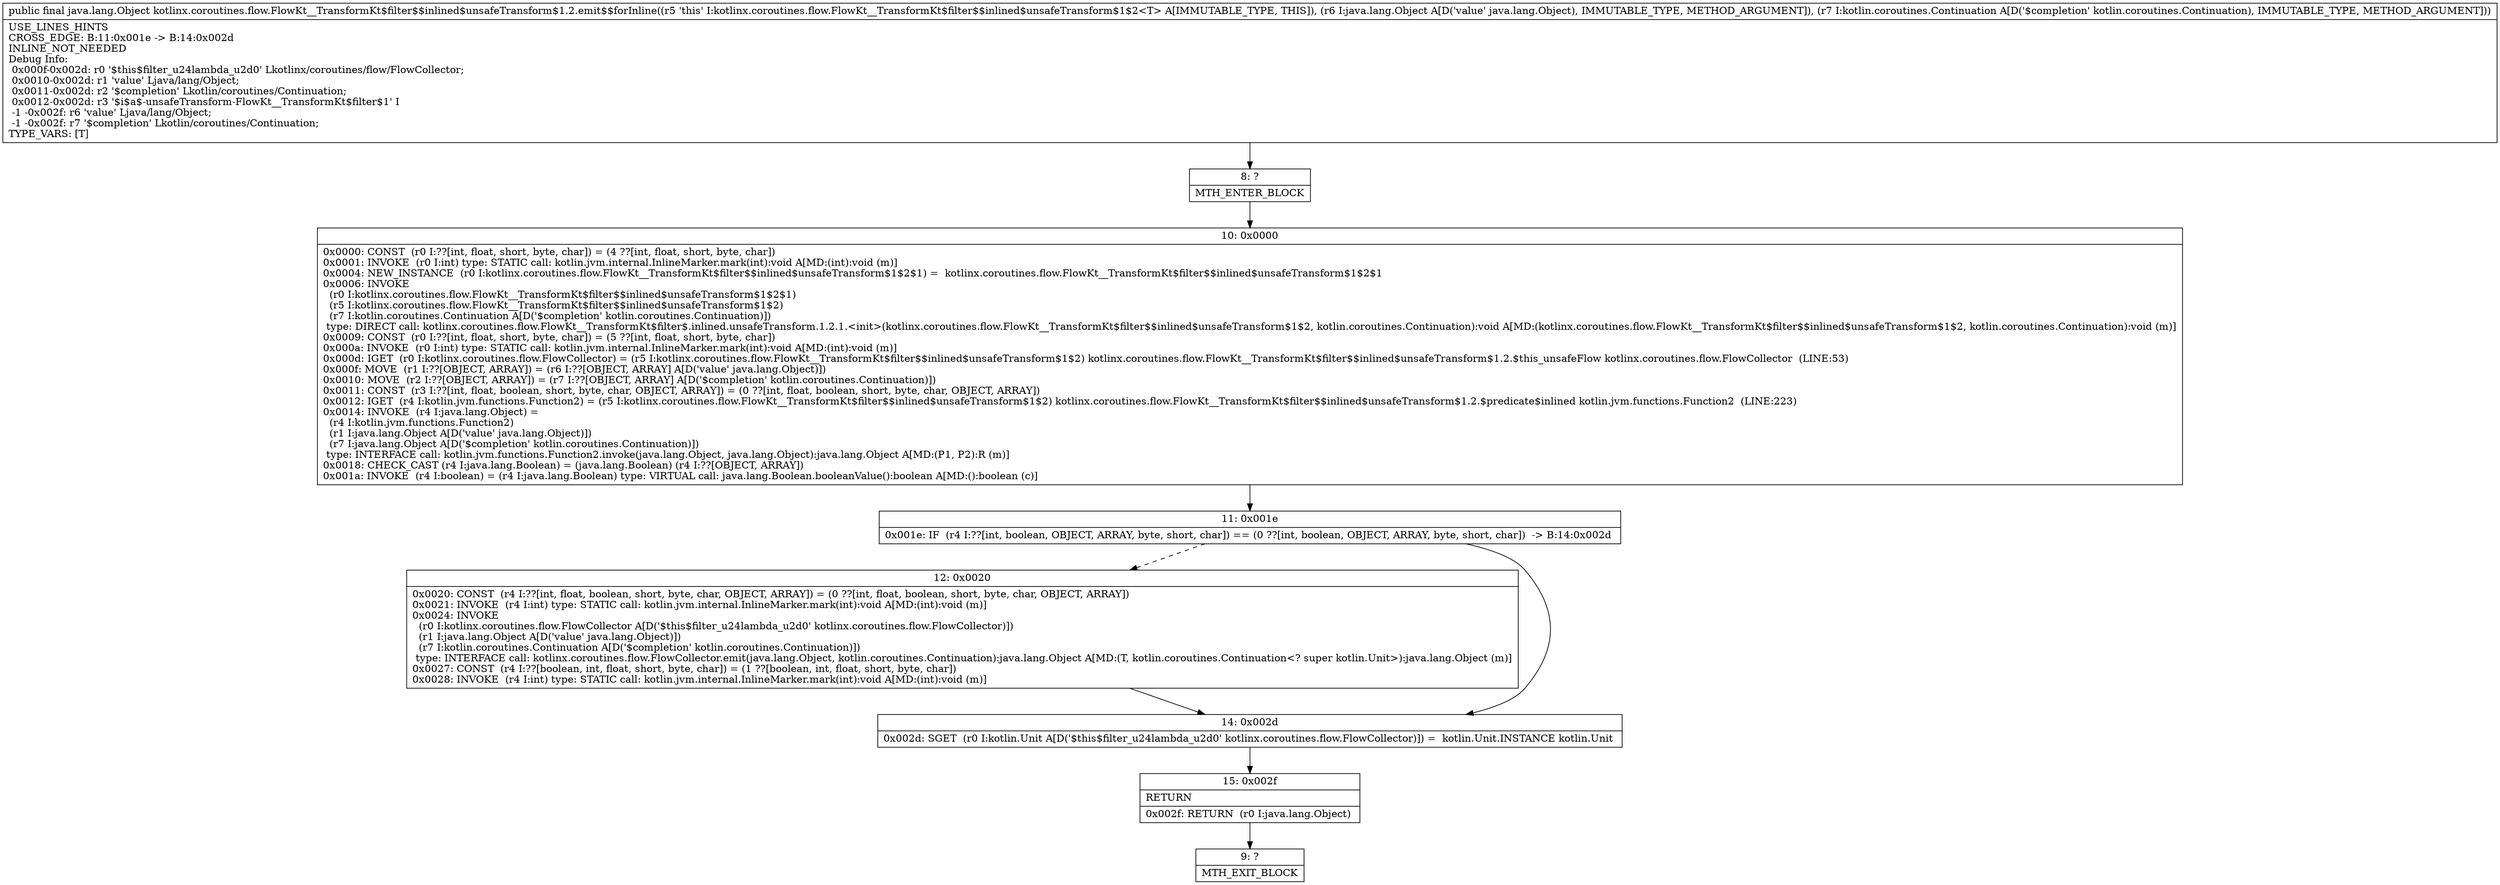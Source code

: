 digraph "CFG forkotlinx.coroutines.flow.FlowKt__TransformKt$filter$$inlined$unsafeTransform$1.2.emit$$forInline(Ljava\/lang\/Object;Lkotlin\/coroutines\/Continuation;)Ljava\/lang\/Object;" {
Node_8 [shape=record,label="{8\:\ ?|MTH_ENTER_BLOCK\l}"];
Node_10 [shape=record,label="{10\:\ 0x0000|0x0000: CONST  (r0 I:??[int, float, short, byte, char]) = (4 ??[int, float, short, byte, char]) \l0x0001: INVOKE  (r0 I:int) type: STATIC call: kotlin.jvm.internal.InlineMarker.mark(int):void A[MD:(int):void (m)]\l0x0004: NEW_INSTANCE  (r0 I:kotlinx.coroutines.flow.FlowKt__TransformKt$filter$$inlined$unsafeTransform$1$2$1) =  kotlinx.coroutines.flow.FlowKt__TransformKt$filter$$inlined$unsafeTransform$1$2$1 \l0x0006: INVOKE  \l  (r0 I:kotlinx.coroutines.flow.FlowKt__TransformKt$filter$$inlined$unsafeTransform$1$2$1)\l  (r5 I:kotlinx.coroutines.flow.FlowKt__TransformKt$filter$$inlined$unsafeTransform$1$2)\l  (r7 I:kotlin.coroutines.Continuation A[D('$completion' kotlin.coroutines.Continuation)])\l type: DIRECT call: kotlinx.coroutines.flow.FlowKt__TransformKt$filter$.inlined.unsafeTransform.1.2.1.\<init\>(kotlinx.coroutines.flow.FlowKt__TransformKt$filter$$inlined$unsafeTransform$1$2, kotlin.coroutines.Continuation):void A[MD:(kotlinx.coroutines.flow.FlowKt__TransformKt$filter$$inlined$unsafeTransform$1$2, kotlin.coroutines.Continuation):void (m)]\l0x0009: CONST  (r0 I:??[int, float, short, byte, char]) = (5 ??[int, float, short, byte, char]) \l0x000a: INVOKE  (r0 I:int) type: STATIC call: kotlin.jvm.internal.InlineMarker.mark(int):void A[MD:(int):void (m)]\l0x000d: IGET  (r0 I:kotlinx.coroutines.flow.FlowCollector) = (r5 I:kotlinx.coroutines.flow.FlowKt__TransformKt$filter$$inlined$unsafeTransform$1$2) kotlinx.coroutines.flow.FlowKt__TransformKt$filter$$inlined$unsafeTransform$1.2.$this_unsafeFlow kotlinx.coroutines.flow.FlowCollector  (LINE:53)\l0x000f: MOVE  (r1 I:??[OBJECT, ARRAY]) = (r6 I:??[OBJECT, ARRAY] A[D('value' java.lang.Object)]) \l0x0010: MOVE  (r2 I:??[OBJECT, ARRAY]) = (r7 I:??[OBJECT, ARRAY] A[D('$completion' kotlin.coroutines.Continuation)]) \l0x0011: CONST  (r3 I:??[int, float, boolean, short, byte, char, OBJECT, ARRAY]) = (0 ??[int, float, boolean, short, byte, char, OBJECT, ARRAY]) \l0x0012: IGET  (r4 I:kotlin.jvm.functions.Function2) = (r5 I:kotlinx.coroutines.flow.FlowKt__TransformKt$filter$$inlined$unsafeTransform$1$2) kotlinx.coroutines.flow.FlowKt__TransformKt$filter$$inlined$unsafeTransform$1.2.$predicate$inlined kotlin.jvm.functions.Function2  (LINE:223)\l0x0014: INVOKE  (r4 I:java.lang.Object) = \l  (r4 I:kotlin.jvm.functions.Function2)\l  (r1 I:java.lang.Object A[D('value' java.lang.Object)])\l  (r7 I:java.lang.Object A[D('$completion' kotlin.coroutines.Continuation)])\l type: INTERFACE call: kotlin.jvm.functions.Function2.invoke(java.lang.Object, java.lang.Object):java.lang.Object A[MD:(P1, P2):R (m)]\l0x0018: CHECK_CAST (r4 I:java.lang.Boolean) = (java.lang.Boolean) (r4 I:??[OBJECT, ARRAY]) \l0x001a: INVOKE  (r4 I:boolean) = (r4 I:java.lang.Boolean) type: VIRTUAL call: java.lang.Boolean.booleanValue():boolean A[MD:():boolean (c)]\l}"];
Node_11 [shape=record,label="{11\:\ 0x001e|0x001e: IF  (r4 I:??[int, boolean, OBJECT, ARRAY, byte, short, char]) == (0 ??[int, boolean, OBJECT, ARRAY, byte, short, char])  \-\> B:14:0x002d \l}"];
Node_12 [shape=record,label="{12\:\ 0x0020|0x0020: CONST  (r4 I:??[int, float, boolean, short, byte, char, OBJECT, ARRAY]) = (0 ??[int, float, boolean, short, byte, char, OBJECT, ARRAY]) \l0x0021: INVOKE  (r4 I:int) type: STATIC call: kotlin.jvm.internal.InlineMarker.mark(int):void A[MD:(int):void (m)]\l0x0024: INVOKE  \l  (r0 I:kotlinx.coroutines.flow.FlowCollector A[D('$this$filter_u24lambda_u2d0' kotlinx.coroutines.flow.FlowCollector)])\l  (r1 I:java.lang.Object A[D('value' java.lang.Object)])\l  (r7 I:kotlin.coroutines.Continuation A[D('$completion' kotlin.coroutines.Continuation)])\l type: INTERFACE call: kotlinx.coroutines.flow.FlowCollector.emit(java.lang.Object, kotlin.coroutines.Continuation):java.lang.Object A[MD:(T, kotlin.coroutines.Continuation\<? super kotlin.Unit\>):java.lang.Object (m)]\l0x0027: CONST  (r4 I:??[boolean, int, float, short, byte, char]) = (1 ??[boolean, int, float, short, byte, char]) \l0x0028: INVOKE  (r4 I:int) type: STATIC call: kotlin.jvm.internal.InlineMarker.mark(int):void A[MD:(int):void (m)]\l}"];
Node_14 [shape=record,label="{14\:\ 0x002d|0x002d: SGET  (r0 I:kotlin.Unit A[D('$this$filter_u24lambda_u2d0' kotlinx.coroutines.flow.FlowCollector)]) =  kotlin.Unit.INSTANCE kotlin.Unit \l}"];
Node_15 [shape=record,label="{15\:\ 0x002f|RETURN\l|0x002f: RETURN  (r0 I:java.lang.Object) \l}"];
Node_9 [shape=record,label="{9\:\ ?|MTH_EXIT_BLOCK\l}"];
MethodNode[shape=record,label="{public final java.lang.Object kotlinx.coroutines.flow.FlowKt__TransformKt$filter$$inlined$unsafeTransform$1.2.emit$$forInline((r5 'this' I:kotlinx.coroutines.flow.FlowKt__TransformKt$filter$$inlined$unsafeTransform$1$2\<T\> A[IMMUTABLE_TYPE, THIS]), (r6 I:java.lang.Object A[D('value' java.lang.Object), IMMUTABLE_TYPE, METHOD_ARGUMENT]), (r7 I:kotlin.coroutines.Continuation A[D('$completion' kotlin.coroutines.Continuation), IMMUTABLE_TYPE, METHOD_ARGUMENT]))  | USE_LINES_HINTS\lCROSS_EDGE: B:11:0x001e \-\> B:14:0x002d\lINLINE_NOT_NEEDED\lDebug Info:\l  0x000f\-0x002d: r0 '$this$filter_u24lambda_u2d0' Lkotlinx\/coroutines\/flow\/FlowCollector;\l  0x0010\-0x002d: r1 'value' Ljava\/lang\/Object;\l  0x0011\-0x002d: r2 '$completion' Lkotlin\/coroutines\/Continuation;\l  0x0012\-0x002d: r3 '$i$a$\-unsafeTransform\-FlowKt__TransformKt$filter$1' I\l  \-1 \-0x002f: r6 'value' Ljava\/lang\/Object;\l  \-1 \-0x002f: r7 '$completion' Lkotlin\/coroutines\/Continuation;\lTYPE_VARS: [T]\l}"];
MethodNode -> Node_8;Node_8 -> Node_10;
Node_10 -> Node_11;
Node_11 -> Node_12[style=dashed];
Node_11 -> Node_14;
Node_12 -> Node_14;
Node_14 -> Node_15;
Node_15 -> Node_9;
}

